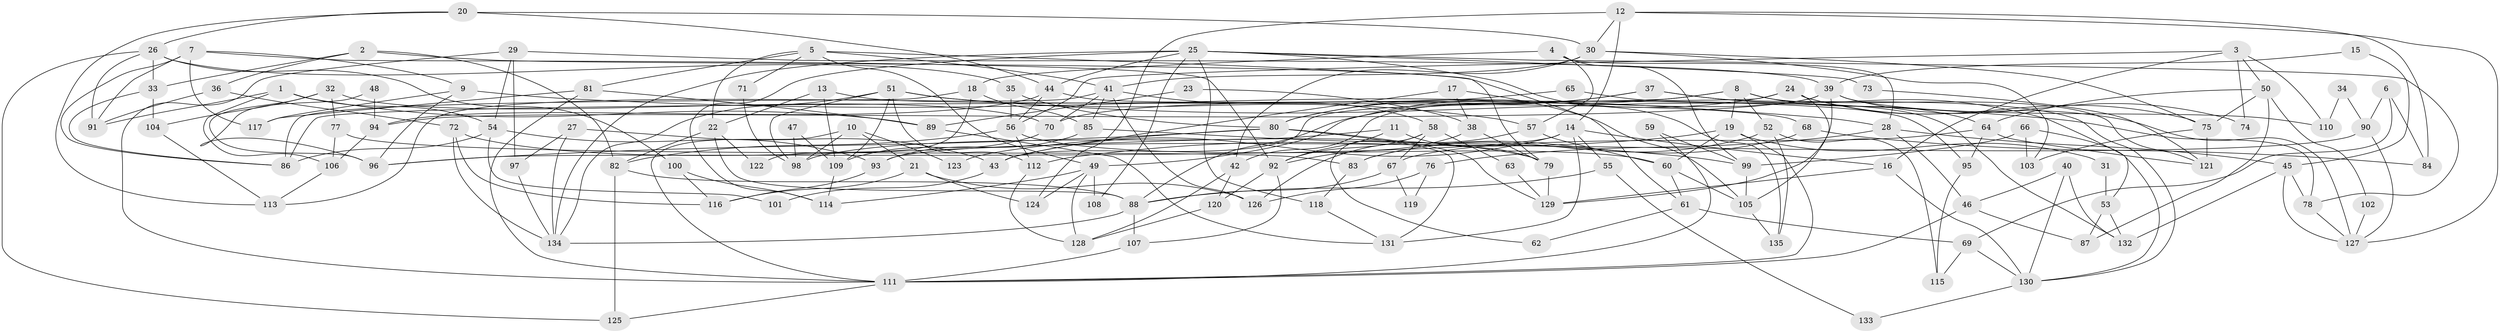 // Generated by graph-tools (version 1.1) at 2025/01/03/09/25 03:01:58]
// undirected, 135 vertices, 270 edges
graph export_dot {
graph [start="1"]
  node [color=gray90,style=filled];
  1;
  2;
  3;
  4;
  5;
  6;
  7;
  8;
  9;
  10;
  11;
  12;
  13;
  14;
  15;
  16;
  17;
  18;
  19;
  20;
  21;
  22;
  23;
  24;
  25;
  26;
  27;
  28;
  29;
  30;
  31;
  32;
  33;
  34;
  35;
  36;
  37;
  38;
  39;
  40;
  41;
  42;
  43;
  44;
  45;
  46;
  47;
  48;
  49;
  50;
  51;
  52;
  53;
  54;
  55;
  56;
  57;
  58;
  59;
  60;
  61;
  62;
  63;
  64;
  65;
  66;
  67;
  68;
  69;
  70;
  71;
  72;
  73;
  74;
  75;
  76;
  77;
  78;
  79;
  80;
  81;
  82;
  83;
  84;
  85;
  86;
  87;
  88;
  89;
  90;
  91;
  92;
  93;
  94;
  95;
  96;
  97;
  98;
  99;
  100;
  101;
  102;
  103;
  104;
  105;
  106;
  107;
  108;
  109;
  110;
  111;
  112;
  113;
  114;
  115;
  116;
  117;
  118;
  119;
  120;
  121;
  122;
  123;
  124;
  125;
  126;
  127;
  128;
  129;
  130;
  131;
  132;
  133;
  134;
  135;
  1 -- 89;
  1 -- 91;
  1 -- 54;
  1 -- 106;
  2 -- 36;
  2 -- 82;
  2 -- 33;
  2 -- 61;
  3 -- 50;
  3 -- 16;
  3 -- 56;
  3 -- 74;
  3 -- 110;
  4 -- 28;
  4 -- 18;
  4 -- 57;
  4 -- 99;
  5 -- 41;
  5 -- 79;
  5 -- 22;
  5 -- 49;
  5 -- 71;
  5 -- 81;
  6 -- 90;
  6 -- 69;
  6 -- 84;
  7 -- 9;
  7 -- 86;
  7 -- 91;
  7 -- 92;
  7 -- 117;
  8 -- 19;
  8 -- 80;
  8 -- 43;
  8 -- 52;
  8 -- 64;
  8 -- 121;
  9 -- 96;
  9 -- 117;
  9 -- 28;
  10 -- 111;
  10 -- 98;
  10 -- 21;
  10 -- 123;
  11 -- 92;
  11 -- 79;
  11 -- 98;
  12 -- 124;
  12 -- 14;
  12 -- 30;
  12 -- 84;
  12 -- 127;
  13 -- 22;
  13 -- 109;
  13 -- 68;
  14 -- 43;
  14 -- 16;
  14 -- 55;
  14 -- 96;
  14 -- 131;
  15 -- 45;
  15 -- 39;
  16 -- 129;
  16 -- 130;
  17 -- 105;
  17 -- 38;
  17 -- 43;
  18 -- 85;
  18 -- 86;
  18 -- 122;
  19 -- 60;
  19 -- 112;
  19 -- 31;
  19 -- 111;
  20 -- 26;
  20 -- 30;
  20 -- 44;
  20 -- 113;
  21 -- 116;
  21 -- 124;
  21 -- 126;
  22 -- 88;
  22 -- 82;
  22 -- 122;
  23 -- 38;
  23 -- 89;
  24 -- 86;
  24 -- 49;
  24 -- 75;
  24 -- 105;
  24 -- 127;
  25 -- 134;
  25 -- 44;
  25 -- 73;
  25 -- 78;
  25 -- 108;
  25 -- 114;
  25 -- 118;
  25 -- 135;
  26 -- 35;
  26 -- 33;
  26 -- 91;
  26 -- 100;
  26 -- 125;
  27 -- 134;
  27 -- 43;
  27 -- 97;
  28 -- 45;
  28 -- 46;
  28 -- 76;
  29 -- 111;
  29 -- 97;
  29 -- 39;
  29 -- 54;
  30 -- 42;
  30 -- 41;
  30 -- 75;
  30 -- 103;
  31 -- 53;
  32 -- 70;
  32 -- 77;
  32 -- 96;
  32 -- 104;
  33 -- 104;
  33 -- 86;
  34 -- 90;
  34 -- 110;
  35 -- 56;
  35 -- 80;
  36 -- 72;
  36 -- 91;
  37 -- 130;
  37 -- 80;
  37 -- 53;
  37 -- 88;
  38 -- 92;
  38 -- 79;
  39 -- 94;
  39 -- 42;
  39 -- 74;
  39 -- 110;
  39 -- 129;
  40 -- 46;
  40 -- 132;
  40 -- 130;
  41 -- 58;
  41 -- 70;
  41 -- 85;
  41 -- 113;
  41 -- 126;
  42 -- 128;
  42 -- 120;
  43 -- 101;
  44 -- 95;
  44 -- 56;
  44 -- 94;
  45 -- 127;
  45 -- 78;
  45 -- 132;
  46 -- 111;
  46 -- 87;
  47 -- 109;
  47 -- 98;
  48 -- 96;
  48 -- 94;
  49 -- 128;
  49 -- 108;
  49 -- 114;
  49 -- 124;
  50 -- 64;
  50 -- 75;
  50 -- 87;
  50 -- 102;
  51 -- 78;
  51 -- 57;
  51 -- 98;
  51 -- 109;
  51 -- 112;
  51 -- 134;
  52 -- 135;
  52 -- 83;
  52 -- 115;
  53 -- 87;
  53 -- 132;
  54 -- 86;
  54 -- 93;
  54 -- 101;
  55 -- 88;
  55 -- 133;
  56 -- 60;
  56 -- 82;
  56 -- 112;
  57 -- 126;
  57 -- 60;
  58 -- 92;
  58 -- 67;
  58 -- 62;
  58 -- 63;
  59 -- 111;
  59 -- 99;
  60 -- 61;
  60 -- 105;
  61 -- 62;
  61 -- 69;
  63 -- 129;
  64 -- 121;
  64 -- 67;
  64 -- 95;
  65 -- 132;
  65 -- 70;
  66 -- 99;
  66 -- 103;
  66 -- 130;
  67 -- 88;
  67 -- 119;
  68 -- 84;
  68 -- 83;
  69 -- 130;
  69 -- 115;
  70 -- 109;
  71 -- 98;
  72 -- 116;
  72 -- 134;
  72 -- 79;
  73 -- 121;
  75 -- 103;
  75 -- 121;
  76 -- 126;
  76 -- 119;
  77 -- 106;
  77 -- 83;
  78 -- 127;
  79 -- 129;
  80 -- 96;
  80 -- 131;
  80 -- 123;
  80 -- 129;
  81 -- 111;
  81 -- 89;
  81 -- 117;
  82 -- 88;
  82 -- 125;
  83 -- 118;
  85 -- 99;
  85 -- 93;
  88 -- 107;
  88 -- 134;
  89 -- 131;
  90 -- 127;
  90 -- 93;
  92 -- 107;
  92 -- 120;
  93 -- 116;
  94 -- 106;
  95 -- 115;
  97 -- 134;
  99 -- 105;
  100 -- 114;
  100 -- 116;
  102 -- 127;
  104 -- 113;
  105 -- 135;
  106 -- 113;
  107 -- 111;
  109 -- 114;
  111 -- 125;
  112 -- 128;
  118 -- 131;
  120 -- 128;
  130 -- 133;
}
